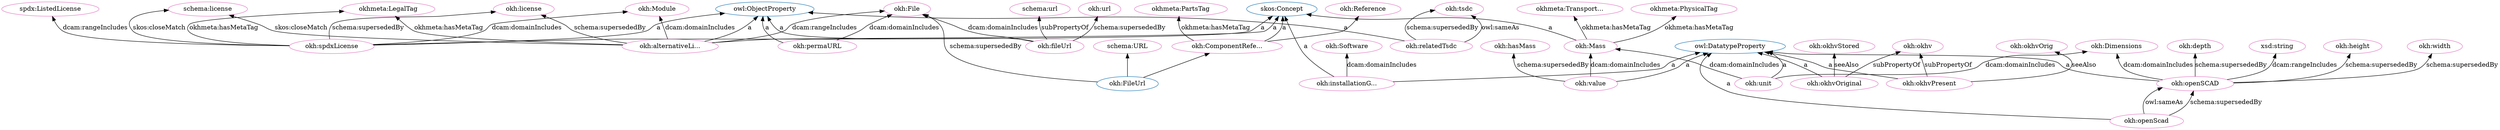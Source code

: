 digraph G {
  rankdir=BT
  node[height=.3]
"http://www.w3.org/2002/07/owl#ObjectProperty" [fillcolor="#1f77b4" color="#1f77b4" label="owl:ObjectProperty"]
"http://w3id.org/oseg/ont/okh#Mass" [fillcolor="#1f77b4" color="#1f77b4" label="okh:Mass"]
"http://www.w3.org/2004/02/skos/core#Concept" [fillcolor="#1f77b4" color="#1f77b4" label="skos:Concept"]
"http://www.w3.org/2002/07/owl#DatatypeProperty" [fillcolor="#1f77b4" color="#1f77b4" label="owl:DatatypeProperty"]
"http://w3id.org/oseg/ont/okh#FileUrl" [fillcolor="#1f77b4" color="#1f77b4" label="okh:FileUrl"]
"http://w3id.org/oseg/ont/okh#ComponentReference" [fillcolor="#1f77b4" color="#1f77b4" label="okh:ComponentRefe..."]
"http://schema.org/URL" [fillcolor="#1f77b4" color="#1f77b4" label="schema:URL"]
"http://w3id.org/oseg/ont/okh#Reference" [fillcolor="#1f77b4" color="#1f77b4" label="okh:Reference"]
"http://schema.org/url" [fillcolor="#e377c2" color="#e377c2" label="schema:url"]
"http://w3id.org/oseg/ont/okh#permaURL" [fillcolor="#e377c2" color="#e377c2" label="okh:permaURL"]
"http://w3id.org/oseg/ont/okh#spdxLicense" [fillcolor="#e377c2" color="#e377c2" label="okh:spdxLicense"]
"http://w3id.org/oseg/ont/okh#okhvOriginal" [fillcolor="#e377c2" color="#e377c2" label="okh:okhvOriginal"]
"http://w3id.org/oseg/ont/okh#Software" [fillcolor="#e377c2" color="#e377c2" label="okh:Software"]
"http://w3id.org/oseg/ont/okhmetaLegalTag" [fillcolor="#e377c2" color="#e377c2" label="okhmeta:LegalTag"]
"http://w3id.org/oseg/ont/okh#openSCAD" [fillcolor="#e377c2" color="#e377c2" label="okh:openSCAD"]
"http://w3id.org/oseg/ont/okh#value" [fillcolor="#e377c2" color="#e377c2" label="okh:value"]
"http://w3id.org/oseg/ont/okh#unit" [fillcolor="#e377c2" color="#e377c2" label="okh:unit"]
"http://w3id.org/oseg/ont/okh#depth" [fillcolor="#e377c2" color="#e377c2" label="okh:depth"]
"http://w3id.org/oseg/ont/okh#Dimensions" [fillcolor="#e377c2" color="#e377c2" label="okh:Dimensions"]
"http://w3id.org/oseg/ont/okh#okhvPresent" [fillcolor="#e377c2" color="#e377c2" label="okh:okhvPresent"]
"http://w3id.org/oseg/ont/okh#openScad" [fillcolor="#e377c2" color="#e377c2" label="okh:openScad"]
"http://w3id.org/oseg/ont/okh#Module" [fillcolor="#e377c2" color="#e377c2" label="okh:Module"]
"http://www.w3.org/2001/XMLSchema#string" [fillcolor="#e377c2" color="#e377c2" label="xsd:string"]
"http://w3id.org/oseg/ont/okh#relatedTsdc" [fillcolor="#e377c2" color="#e377c2" label="okh:relatedTsdc"]
"http://w3id.org/oseg/ont/okh#alternativeLicense" [fillcolor="#e377c2" color="#e377c2" label="okh:alternativeLi..."]
"http://w3id.org/oseg/ont/okh#okhv" [fillcolor="#e377c2" color="#e377c2" label="okh:okhv"]
"http://w3id.org/oseg/ont/okh#tsdc" [fillcolor="#e377c2" color="#e377c2" label="okh:tsdc"]
"http://w3id.org/oseg/ont/okh#ComponentReference" [fillcolor="#e377c2" color="#e377c2" label="okh:ComponentRefe..."]
"http://spdx.org/rdf/terms#ListedLicense" [fillcolor="#e377c2" color="#e377c2" label="spdx:ListedLicense"]
"http://schema.org/URL" [fillcolor="#e377c2" color="#e377c2" label="schema:URL"]
"http://w3id.org/oseg/ont/okh#File" [fillcolor="#e377c2" color="#e377c2" label="okh:File"]
"http://w3id.org/oseg/ont/okhmetaTransportationTag" [fillcolor="#e377c2" color="#e377c2" label="okhmeta:Transport..."]
"http://w3id.org/oseg/ont/okh#installationGuide" [fillcolor="#e377c2" color="#e377c2" label="okh:installationG..."]
"http://w3id.org/oseg/ont/okh#height" [fillcolor="#e377c2" color="#e377c2" label="okh:height"]
"http://w3id.org/oseg/ont/okh#okhvOrig" [fillcolor="#e377c2" color="#e377c2" label="okh:okhvOrig"]
"http://w3id.org/oseg/ont/okhmetaPartsTag" [fillcolor="#e377c2" color="#e377c2" label="okhmeta:PartsTag"]
"http://w3id.org/oseg/ont/okhmetaPhysicalTag" [fillcolor="#e377c2" color="#e377c2" label="okhmeta:PhysicalTag"]
"http://w3id.org/oseg/ont/okh#fileUrl" [fillcolor="#e377c2" color="#e377c2" label="okh:fileUrl"]
"http://w3id.org/oseg/ont/okh#Mass" [fillcolor="#e377c2" color="#e377c2" label="okh:Mass"]
"http://w3id.org/oseg/ont/okh#Reference" [fillcolor="#e377c2" color="#e377c2" label="okh:Reference"]
"http://schema.org/license" [fillcolor="#e377c2" color="#e377c2" label="schema:license"]
"http://w3id.org/oseg/ont/okh#okhvStored" [fillcolor="#e377c2" color="#e377c2" label="okh:okhvStored"]
"http://w3id.org/oseg/ont/okh#url" [fillcolor="#e377c2" color="#e377c2" label="okh:url"]
"http://w3id.org/oseg/ont/okh#license" [fillcolor="#e377c2" color="#e377c2" label="okh:license"]
"http://w3id.org/oseg/ont/okh#hasMass" [fillcolor="#e377c2" color="#e377c2" label="okh:hasMass"]
"http://w3id.org/oseg/ont/okh#width" [fillcolor="#e377c2" color="#e377c2" label="okh:width"]
  "http://w3id.org/oseg/ont/okh#fileUrl" -> "http://schema.org/url" [label="subPropertyOf"]
  "http://w3id.org/oseg/ont/okh#permaURL" -> "http://www.w3.org/2002/07/owl#ObjectProperty" [label="a"]
  "http://w3id.org/oseg/ont/okh#spdxLicense" -> "http://www.w3.org/2004/02/skos/core#Concept" [label="a"]
  "http://w3id.org/oseg/ont/okh#okhvOriginal" -> "http://www.w3.org/2002/07/owl#DatatypeProperty" [label="a"]
  "http://w3id.org/oseg/ont/okh#installationGuide" -> "http://w3id.org/oseg/ont/okh#Software" [label="dcam:domainIncludes"]
  "http://w3id.org/oseg/ont/okh#spdxLicense" -> "http://w3id.org/oseg/ont/okhmetaLegalTag" [label="okhmeta:hasMetaTag"]
  "http://w3id.org/oseg/ont/okh#openScad" -> "http://w3id.org/oseg/ont/okh#openSCAD" [label="schema:supersededBy"]
  "http://w3id.org/oseg/ont/okh#value" -> "http://www.w3.org/2002/07/owl#DatatypeProperty" [label="a"]
  "http://w3id.org/oseg/ont/okh#unit" -> "http://www.w3.org/2002/07/owl#DatatypeProperty" [label="a"]
  "http://w3id.org/oseg/ont/okh#openSCAD" -> "http://w3id.org/oseg/ont/okh#depth" [label="schema:supersededBy"]
  "http://w3id.org/oseg/ont/okh#okhvPresent" -> "http://www.w3.org/2002/07/owl#DatatypeProperty" [label="a"]
  "http://w3id.org/oseg/ont/okh#unit" -> "http://w3id.org/oseg/ont/okh#Dimensions" [label="dcam:domainIncludes"]
  "http://w3id.org/oseg/ont/okh#openScad" -> "http://www.w3.org/2002/07/owl#DatatypeProperty" [label="a"]
  "http://w3id.org/oseg/ont/okh#alternativeLicense" -> "http://w3id.org/oseg/ont/okh#Module" [label="dcam:domainIncludes"]
  "http://w3id.org/oseg/ont/okh#openSCAD" -> "http://www.w3.org/2001/XMLSchema#string" [label="dcam:rangeIncludes"]
  "http://w3id.org/oseg/ont/okh#spdxLicense" -> "http://w3id.org/oseg/ont/okh#Module" [label="dcam:domainIncludes"]
  "http://w3id.org/oseg/ont/okh#alternativeLicense" -> "http://w3id.org/oseg/ont/okhmetaLegalTag" [label="okhmeta:hasMetaTag"]
  "http://w3id.org/oseg/ont/okh#relatedTsdc" -> "http://www.w3.org/2002/07/owl#ObjectProperty" [label="a"]
  "http://w3id.org/oseg/ont/okh#alternativeLicense" -> "http://www.w3.org/2002/07/owl#ObjectProperty" [label="a"]
  "http://w3id.org/oseg/ont/okh#okhvPresent" -> "http://w3id.org/oseg/ont/okh#okhv" [label="subPropertyOf"]
  "http://w3id.org/oseg/ont/okh#relatedTsdc" -> "http://w3id.org/oseg/ont/okh#tsdc" [label="owl:sameAs"]
  "http://w3id.org/oseg/ont/okh#FileUrl" -> "http://w3id.org/oseg/ont/okh#ComponentReference" [label=""]
  "http://w3id.org/oseg/ont/okh#spdxLicense" -> "http://spdx.org/rdf/terms#ListedLicense" [label="dcam:rangeIncludes"]
  "http://w3id.org/oseg/ont/okh#spdxLicense" -> "http://www.w3.org/2002/07/owl#ObjectProperty" [label="a"]
  "http://w3id.org/oseg/ont/okh#openScad" -> "http://w3id.org/oseg/ont/okh#openSCAD" [label="owl:sameAs"]
  "http://w3id.org/oseg/ont/okh#FileUrl" -> "http://schema.org/URL" [label=""]
  "http://w3id.org/oseg/ont/okh#relatedTsdc" -> "http://w3id.org/oseg/ont/okh#tsdc" [label="schema:supersededBy"]
  "http://w3id.org/oseg/ont/okh#alternativeLicense" -> "http://w3id.org/oseg/ont/okh#File" [label="dcam:rangeIncludes"]
  "http://w3id.org/oseg/ont/okh#fileUrl" -> "http://w3id.org/oseg/ont/okh#File" [label="dcam:domainIncludes"]
  "http://w3id.org/oseg/ont/okh#installationGuide" -> "http://www.w3.org/2004/02/skos/core#Concept" [label="a"]
  "http://w3id.org/oseg/ont/okh#Mass" -> "http://w3id.org/oseg/ont/okhmetaTransportationTag" [label="okhmeta:hasMetaTag"]
  "http://w3id.org/oseg/ont/okh#openSCAD" -> "http://w3id.org/oseg/ont/okh#height" [label="schema:supersededBy"]
  "http://w3id.org/oseg/ont/okh#okhvPresent" -> "http://w3id.org/oseg/ont/okh#okhvOrig" [label="seeAlso"]
  "http://w3id.org/oseg/ont/okh#ComponentReference" -> "http://w3id.org/oseg/ont/okhmetaPartsTag" [label="okhmeta:hasMetaTag"]
  "http://w3id.org/oseg/ont/okh#Mass" -> "http://w3id.org/oseg/ont/okhmetaPhysicalTag" [label="okhmeta:hasMetaTag"]
  "http://w3id.org/oseg/ont/okh#fileUrl" -> "http://www.w3.org/2002/07/owl#ObjectProperty" [label="a"]
  "http://w3id.org/oseg/ont/okh#unit" -> "http://w3id.org/oseg/ont/okh#Mass" [label="dcam:domainIncludes"]
  "http://w3id.org/oseg/ont/okh#ComponentReference" -> "http://w3id.org/oseg/ont/okh#Reference" [label=""]
  "http://w3id.org/oseg/ont/okh#alternativeLicense" -> "http://www.w3.org/2004/02/skos/core#Concept" [label="a"]
  "http://w3id.org/oseg/ont/okh#value" -> "http://w3id.org/oseg/ont/okh#Mass" [label="dcam:domainIncludes"]
  "http://w3id.org/oseg/ont/okh#okhvOriginal" -> "http://w3id.org/oseg/ont/okh#okhv" [label="subPropertyOf"]
  "http://w3id.org/oseg/ont/okh#spdxLicense" -> "http://schema.org/license" [label="skos:closeMatch"]
  "http://w3id.org/oseg/ont/okh#Mass" -> "http://www.w3.org/2004/02/skos/core#Concept" [label="a"]
  "http://w3id.org/oseg/ont/okh#okhvOriginal" -> "http://w3id.org/oseg/ont/okh#okhvStored" [label="seeAlso"]
  "http://w3id.org/oseg/ont/okh#FileUrl" -> "http://w3id.org/oseg/ont/okh#File" [label="schema:supersededBy"]
  "http://w3id.org/oseg/ont/okh#alternativeLicense" -> "http://schema.org/license" [label="skos:closeMatch"]
  "http://w3id.org/oseg/ont/okh#openSCAD" -> "http://www.w3.org/2002/07/owl#DatatypeProperty" [label="a"]
  "http://w3id.org/oseg/ont/okh#fileUrl" -> "http://w3id.org/oseg/ont/okh#url" [label="schema:supersededBy"]
  "http://w3id.org/oseg/ont/okh#permaURL" -> "http://w3id.org/oseg/ont/okh#File" [label="dcam:domainIncludes"]
  "http://w3id.org/oseg/ont/okh#openSCAD" -> "http://w3id.org/oseg/ont/okh#Dimensions" [label="dcam:domainIncludes"]
  "http://w3id.org/oseg/ont/okh#ComponentReference" -> "http://www.w3.org/2004/02/skos/core#Concept" [label="a"]
  "http://w3id.org/oseg/ont/okh#alternativeLicense" -> "http://w3id.org/oseg/ont/okh#license" [label="schema:supersededBy"]
  "http://w3id.org/oseg/ont/okh#value" -> "http://w3id.org/oseg/ont/okh#hasMass" [label="schema:supersededBy"]
  "http://w3id.org/oseg/ont/okh#installationGuide" -> "http://www.w3.org/2002/07/owl#DatatypeProperty" [label="a"]
  "http://w3id.org/oseg/ont/okh#openSCAD" -> "http://w3id.org/oseg/ont/okh#width" [label="schema:supersededBy"]
  "http://w3id.org/oseg/ont/okh#spdxLicense" -> "http://w3id.org/oseg/ont/okh#license" [label="schema:supersededBy"]
}
